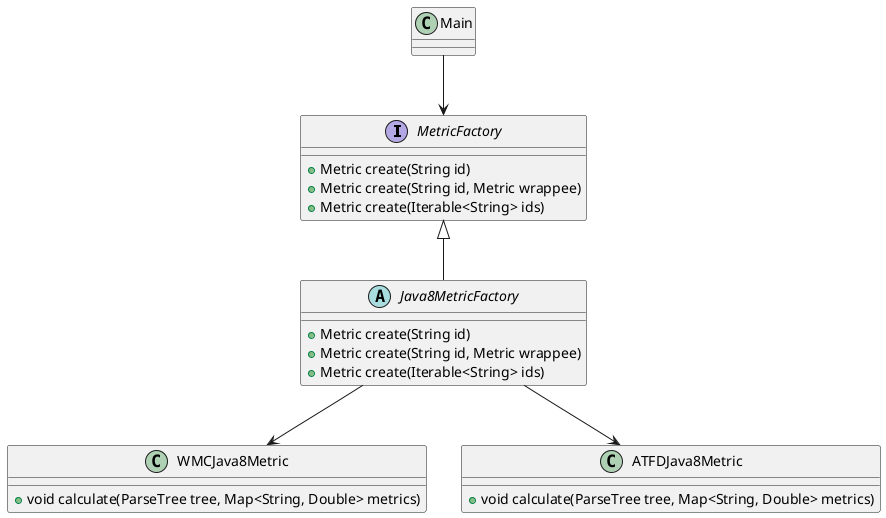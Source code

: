 @startuml factory

interface MetricFactory{
    + Metric create(String id)
    + Metric create(String id, Metric wrappee)
    + Metric create(Iterable<String> ids)
}

abstract Java8MetricFactory{
    + Metric create(String id)
    + Metric create(String id, Metric wrappee)
    + Metric create(Iterable<String> ids)
}

class Main{

}


class WMCJava8Metric{
    + void calculate(ParseTree tree, Map<String, Double> metrics)
}

class ATFDJava8Metric{
    + void calculate(ParseTree tree, Map<String, Double> metrics)
}

MetricFactory <|-- Java8MetricFactory

Main --> MetricFactory

Java8MetricFactory --> ATFDJava8Metric
Java8MetricFactory --> WMCJava8Metric

@enduml